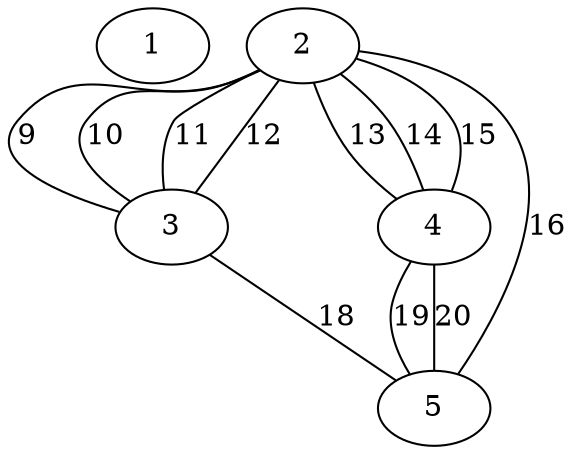 graph no_conn {
1
2
3
4
5

2
2
4
5
5
5
2
2 -- 3 [label = 9]
2 -- 3 [label = 10]
2 -- 3 [label = 11]
2 -- 3 [label = 12]
2 -- 4 [label = 13]
2 -- 4 [label = 14]
2 -- 4 [label = 15]
2 -- 5 [label = 16]
3
3 -- 5 [label = 18]
4 -- 5 [label = 19]
4 -- 5 [label = 20]
}